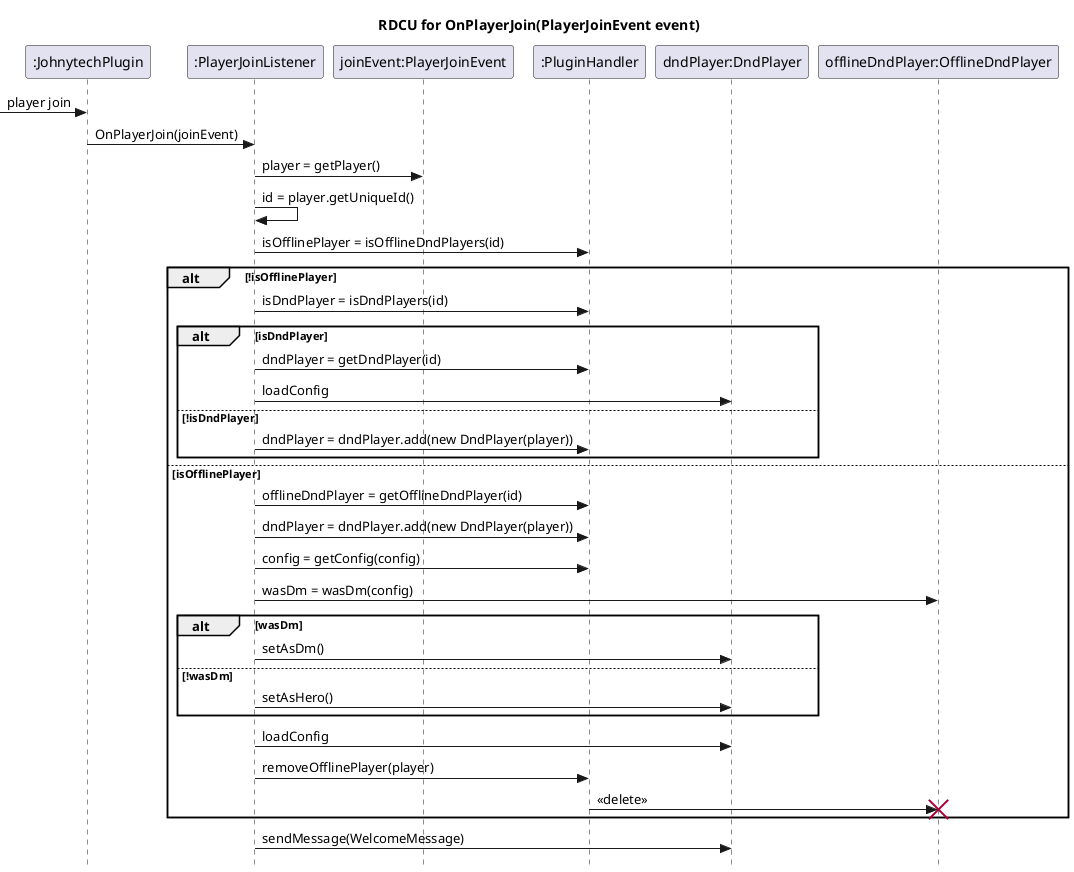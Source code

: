 @startuml
skinparam style strictuml
skinparam defaultfontname Verdana
title RDCU for OnPlayerJoin(PlayerJoinEvent event)

participant ":JohnytechPlugin" as jtp
participant ":PlayerJoinListener" as pjl
participant "joinEvent:PlayerJoinEvent" as je 
participant ":PluginHandler" as ph 
participant "dndPlayer:DndPlayer" as dndP
participant "offlineDndPlayer:OfflineDndPlayer" as OdndP

-> jtp : player join

jtp -> pjl : OnPlayerJoin(joinEvent)
pjl -> je : player = getPlayer()
pjl -> pjl : id = player.getUniqueId()

pjl -> ph : isOfflinePlayer = isOfflineDndPlayers(id)

alt !isOfflinePlayer
    pjl -> ph : isDndPlayer = isDndPlayers(id)
    alt isDndPlayer
        pjl -> ph : dndPlayer = getDndPlayer(id)
        pjl -> dndP : loadConfig
    else !isDndPlayer
        pjl -> ph : dndPlayer = dndPlayer.add(new DndPlayer(player))
    end

else isOfflinePlayer
pjl -> ph : offlineDndPlayer = getOfflineDndPlayer(id)
pjl -> ph : dndPlayer = dndPlayer.add(new DndPlayer(player))
pjl -> ph : config = getConfig(config)
pjl -> OdndP : wasDm = wasDm(config)
alt wasDm
    pjl -> dndP : setAsDm()
else !wasDm
    pjl -> dndP : setAsHero()
end
pjl -> dndP : loadConfig
pjl -> ph : removeOfflinePlayer(player)
ph -> OdndP !! : <<delete>>
end

pjl -> dndP : sendMessage(WelcomeMessage)


@enduml